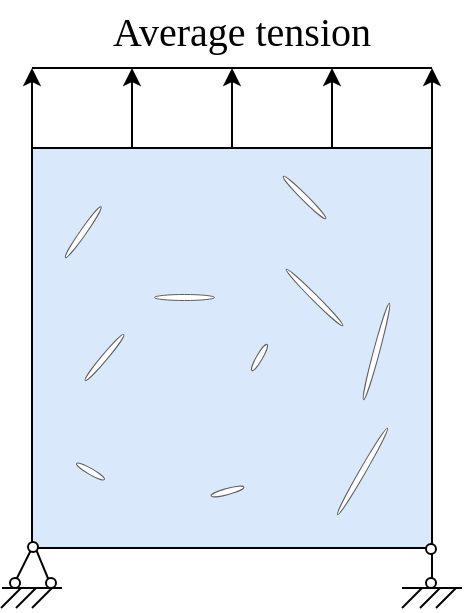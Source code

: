 <mxfile version="26.0.6">
  <diagram name="第 1 页" id="kkH_xbisKaqVlCDfCtft">
    <mxGraphModel dx="2066" dy="1149" grid="1" gridSize="10" guides="1" tooltips="1" connect="1" arrows="1" fold="1" page="1" pageScale="1" pageWidth="827" pageHeight="1169" math="0" shadow="0">
      <root>
        <mxCell id="0" />
        <mxCell id="1" parent="0" />
        <mxCell id="52oDWu1W6bZoV5Evg0oV-40" style="edgeStyle=orthogonalEdgeStyle;rounded=0;orthogonalLoop=1;jettySize=auto;html=1;exitX=0.25;exitY=0;exitDx=0;exitDy=0;" parent="1" source="52oDWu1W6bZoV5Evg0oV-1" edge="1">
          <mxGeometry relative="1" as="geometry">
            <mxPoint x="410" y="320" as="targetPoint" />
          </mxGeometry>
        </mxCell>
        <mxCell id="52oDWu1W6bZoV5Evg0oV-41" style="edgeStyle=orthogonalEdgeStyle;rounded=0;orthogonalLoop=1;jettySize=auto;html=1;exitX=0.5;exitY=0;exitDx=0;exitDy=0;" parent="1" source="52oDWu1W6bZoV5Evg0oV-1" edge="1">
          <mxGeometry relative="1" as="geometry">
            <mxPoint x="460" y="320" as="targetPoint" />
          </mxGeometry>
        </mxCell>
        <mxCell id="52oDWu1W6bZoV5Evg0oV-42" style="edgeStyle=orthogonalEdgeStyle;rounded=0;orthogonalLoop=1;jettySize=auto;html=1;exitX=0.75;exitY=0;exitDx=0;exitDy=0;" parent="1" source="52oDWu1W6bZoV5Evg0oV-1" edge="1">
          <mxGeometry relative="1" as="geometry">
            <mxPoint x="510" y="320" as="targetPoint" />
          </mxGeometry>
        </mxCell>
        <mxCell id="52oDWu1W6bZoV5Evg0oV-43" style="edgeStyle=orthogonalEdgeStyle;rounded=0;orthogonalLoop=1;jettySize=auto;html=1;exitX=0;exitY=0;exitDx=0;exitDy=0;" parent="1" source="52oDWu1W6bZoV5Evg0oV-1" edge="1">
          <mxGeometry relative="1" as="geometry">
            <mxPoint x="360" y="320" as="targetPoint" />
          </mxGeometry>
        </mxCell>
        <mxCell id="52oDWu1W6bZoV5Evg0oV-45" style="edgeStyle=orthogonalEdgeStyle;rounded=0;orthogonalLoop=1;jettySize=auto;html=1;exitX=1;exitY=0;exitDx=0;exitDy=0;" parent="1" source="52oDWu1W6bZoV5Evg0oV-1" edge="1">
          <mxGeometry relative="1" as="geometry">
            <mxPoint x="560" y="320" as="targetPoint" />
          </mxGeometry>
        </mxCell>
        <mxCell id="52oDWu1W6bZoV5Evg0oV-1" value="" style="whiteSpace=wrap;html=1;aspect=fixed;fillColor=#dae8fc;strokeColor=#000000;" parent="1" vertex="1">
          <mxGeometry x="360" y="360" width="200" height="200" as="geometry" />
        </mxCell>
        <mxCell id="52oDWu1W6bZoV5Evg0oV-2" value="" style="endArrow=none;html=1;rounded=0;" parent="1" edge="1">
          <mxGeometry width="50" height="50" relative="1" as="geometry">
            <mxPoint x="345" y="580" as="sourcePoint" />
            <mxPoint x="375" y="580" as="targetPoint" />
          </mxGeometry>
        </mxCell>
        <mxCell id="52oDWu1W6bZoV5Evg0oV-3" value="" style="endArrow=none;html=1;rounded=0;" parent="1" edge="1">
          <mxGeometry width="50" height="50" relative="1" as="geometry">
            <mxPoint x="545" y="580" as="sourcePoint" />
            <mxPoint x="575" y="580" as="targetPoint" />
          </mxGeometry>
        </mxCell>
        <mxCell id="52oDWu1W6bZoV5Evg0oV-4" value="" style="endArrow=none;html=1;rounded=0;" parent="1" edge="1">
          <mxGeometry width="50" height="50" relative="1" as="geometry">
            <mxPoint x="350" y="580" as="sourcePoint" />
            <mxPoint x="360" y="560" as="targetPoint" />
          </mxGeometry>
        </mxCell>
        <mxCell id="52oDWu1W6bZoV5Evg0oV-5" value="" style="ellipse;whiteSpace=wrap;html=1;aspect=fixed;" parent="1" vertex="1">
          <mxGeometry x="358" y="557" width="5" height="5" as="geometry" />
        </mxCell>
        <mxCell id="52oDWu1W6bZoV5Evg0oV-6" value="" style="ellipse;whiteSpace=wrap;html=1;aspect=fixed;" parent="1" vertex="1">
          <mxGeometry x="349" y="575" width="5" height="5" as="geometry" />
        </mxCell>
        <mxCell id="52oDWu1W6bZoV5Evg0oV-7" value="" style="endArrow=none;html=1;rounded=0;exitX=1;exitY=1;exitDx=0;exitDy=0;" parent="1" source="52oDWu1W6bZoV5Evg0oV-5" edge="1">
          <mxGeometry width="50" height="50" relative="1" as="geometry">
            <mxPoint x="530" y="700" as="sourcePoint" />
            <mxPoint x="370" y="580" as="targetPoint" />
          </mxGeometry>
        </mxCell>
        <mxCell id="52oDWu1W6bZoV5Evg0oV-8" value="" style="ellipse;whiteSpace=wrap;html=1;aspect=fixed;" parent="1" vertex="1">
          <mxGeometry x="367" y="575" width="5" height="5" as="geometry" />
        </mxCell>
        <mxCell id="52oDWu1W6bZoV5Evg0oV-9" value="" style="endArrow=none;html=1;rounded=0;entryX=1;entryY=1;entryDx=0;entryDy=0;" parent="1" target="52oDWu1W6bZoV5Evg0oV-1" edge="1">
          <mxGeometry width="50" height="50" relative="1" as="geometry">
            <mxPoint x="560" y="580" as="sourcePoint" />
            <mxPoint x="570" y="670" as="targetPoint" />
          </mxGeometry>
        </mxCell>
        <mxCell id="52oDWu1W6bZoV5Evg0oV-10" value="" style="ellipse;whiteSpace=wrap;html=1;aspect=fixed;" parent="1" vertex="1">
          <mxGeometry x="557" y="558" width="5" height="5" as="geometry" />
        </mxCell>
        <mxCell id="52oDWu1W6bZoV5Evg0oV-11" value="" style="ellipse;whiteSpace=wrap;html=1;aspect=fixed;" parent="1" vertex="1">
          <mxGeometry x="557" y="575" width="5" height="5" as="geometry" />
        </mxCell>
        <mxCell id="52oDWu1W6bZoV5Evg0oV-22" value="" style="endArrow=none;html=1;rounded=0;" parent="1" edge="1">
          <mxGeometry width="50" height="50" relative="1" as="geometry">
            <mxPoint x="360" y="590" as="sourcePoint" />
            <mxPoint x="370" y="580" as="targetPoint" />
          </mxGeometry>
        </mxCell>
        <mxCell id="52oDWu1W6bZoV5Evg0oV-23" value="" style="endArrow=none;html=1;rounded=0;" parent="1" edge="1">
          <mxGeometry width="50" height="50" relative="1" as="geometry">
            <mxPoint x="352" y="590" as="sourcePoint" />
            <mxPoint x="362" y="580" as="targetPoint" />
          </mxGeometry>
        </mxCell>
        <mxCell id="52oDWu1W6bZoV5Evg0oV-24" value="" style="endArrow=none;html=1;rounded=0;" parent="1" edge="1">
          <mxGeometry width="50" height="50" relative="1" as="geometry">
            <mxPoint x="344.5" y="590" as="sourcePoint" />
            <mxPoint x="354.5" y="580" as="targetPoint" />
          </mxGeometry>
        </mxCell>
        <mxCell id="52oDWu1W6bZoV5Evg0oV-25" value="" style="endArrow=none;html=1;rounded=0;" parent="1" edge="1">
          <mxGeometry width="50" height="50" relative="1" as="geometry">
            <mxPoint x="562" y="590" as="sourcePoint" />
            <mxPoint x="572" y="580" as="targetPoint" />
          </mxGeometry>
        </mxCell>
        <mxCell id="52oDWu1W6bZoV5Evg0oV-26" value="" style="endArrow=none;html=1;rounded=0;" parent="1" edge="1">
          <mxGeometry width="50" height="50" relative="1" as="geometry">
            <mxPoint x="554" y="590" as="sourcePoint" />
            <mxPoint x="564" y="580" as="targetPoint" />
          </mxGeometry>
        </mxCell>
        <mxCell id="52oDWu1W6bZoV5Evg0oV-28" value="" style="endArrow=none;html=1;rounded=0;" parent="1" edge="1">
          <mxGeometry width="50" height="50" relative="1" as="geometry">
            <mxPoint x="545" y="590" as="sourcePoint" />
            <mxPoint x="555" y="580" as="targetPoint" />
          </mxGeometry>
        </mxCell>
        <mxCell id="52oDWu1W6bZoV5Evg0oV-30" value="" style="ellipse;whiteSpace=wrap;html=1;strokeColor=#5E5E5E;strokeWidth=0.5;rotation=45;" parent="1" vertex="1">
          <mxGeometry x="481" y="383" width="30" height="3" as="geometry" />
        </mxCell>
        <mxCell id="52oDWu1W6bZoV5Evg0oV-31" value="" style="ellipse;whiteSpace=wrap;html=1;strokeColor=#5E5E5E;strokeWidth=0.5;rotation=-240;" parent="1" vertex="1">
          <mxGeometry x="500" y="520" width="50" height="3" as="geometry" />
        </mxCell>
        <mxCell id="52oDWu1W6bZoV5Evg0oV-32" value="" style="ellipse;whiteSpace=wrap;html=1;strokeColor=#5E5E5E;strokeWidth=0.5;rotation=-235;" parent="1" vertex="1">
          <mxGeometry x="369.85" y="400.35" width="31" height="3" as="geometry" />
        </mxCell>
        <mxCell id="52oDWu1W6bZoV5Evg0oV-33" value="" style="ellipse;whiteSpace=wrap;html=1;strokeColor=#5E5E5E;strokeWidth=0.5;rotation=-180;" parent="1" vertex="1">
          <mxGeometry x="421" y="433" width="30" height="3" as="geometry" />
        </mxCell>
        <mxCell id="52oDWu1W6bZoV5Evg0oV-34" value="" style="ellipse;whiteSpace=wrap;html=1;strokeColor=#5E5E5E;strokeWidth=0.5;rotation=-240;" parent="1" vertex="1">
          <mxGeometry x="466" y="463" width="15" height="3" as="geometry" />
        </mxCell>
        <mxCell id="52oDWu1W6bZoV5Evg0oV-35" value="" style="ellipse;whiteSpace=wrap;html=1;strokeColor=#5E5E5E;strokeWidth=0.5;rotation=-150;" parent="1" vertex="1">
          <mxGeometry x="381" y="520" width="16" height="3" as="geometry" />
        </mxCell>
        <mxCell id="52oDWu1W6bZoV5Evg0oV-36" value="" style="ellipse;whiteSpace=wrap;html=1;strokeColor=#5E5E5E;strokeWidth=0.5;rotation=-230;" parent="1" vertex="1">
          <mxGeometry x="381" y="463" width="30" height="3" as="geometry" />
        </mxCell>
        <mxCell id="52oDWu1W6bZoV5Evg0oV-37" value="" style="ellipse;whiteSpace=wrap;html=1;strokeColor=#5E5E5E;strokeWidth=0.5;rotation=45;" parent="1" vertex="1">
          <mxGeometry x="481" y="433" width="40" height="3" as="geometry" />
        </mxCell>
        <mxCell id="52oDWu1W6bZoV5Evg0oV-38" value="" style="ellipse;whiteSpace=wrap;html=1;strokeColor=#5E5E5E;strokeWidth=0.5;rotation=-195;" parent="1" vertex="1">
          <mxGeometry x="449" y="530" width="17" height="3" as="geometry" />
        </mxCell>
        <mxCell id="52oDWu1W6bZoV5Evg0oV-39" value="" style="ellipse;whiteSpace=wrap;html=1;strokeColor=#5E5E5E;strokeWidth=0.5;rotation=105;" parent="1" vertex="1">
          <mxGeometry x="507" y="460" width="50" height="3" as="geometry" />
        </mxCell>
        <mxCell id="52oDWu1W6bZoV5Evg0oV-46" value="" style="endArrow=none;html=1;rounded=0;" parent="1" edge="1">
          <mxGeometry width="50" height="50" relative="1" as="geometry">
            <mxPoint x="360" y="320" as="sourcePoint" />
            <mxPoint x="560" y="320" as="targetPoint" />
          </mxGeometry>
        </mxCell>
        <mxCell id="52oDWu1W6bZoV5Evg0oV-47" value="&lt;span style=&quot;text-align: start; background-color: rgb(255, 255, 255);&quot;&gt;&lt;font style=&quot;font-size: 20px;&quot;&gt;Average tension&lt;/font&gt;&lt;/span&gt;" style="text;html=1;align=center;verticalAlign=middle;whiteSpace=wrap;rounded=0;fontFamily=Times New Roman;" parent="1" vertex="1">
          <mxGeometry x="390" y="286" width="150" height="30" as="geometry" />
        </mxCell>
      </root>
    </mxGraphModel>
  </diagram>
</mxfile>
